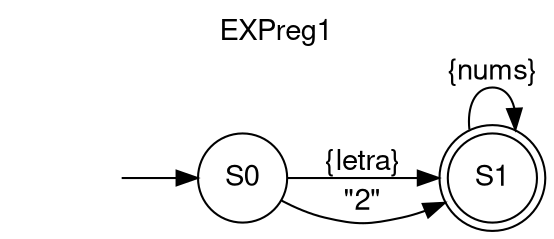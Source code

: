 digraph AFD {
labelloc="t";
    label="EXPreg1";	fontname="Helvetica,Arial,sans-serif"
	node [fontname="Helvetica,Arial,sans-serif"]
	edge [fontname="Helvetica,Arial,sans-serif"]
	rankdir=LR;
begin[shape=none label=""];
node[shape=circle]begin->S0; 
	node [shape = doublecircle]; S1; 
node [shape = circle]; 
S0->S1 [label = "{letra}"];
S0->S1 [label = "\"2\""];
S1->S1 [label = "{nums}"];
}
